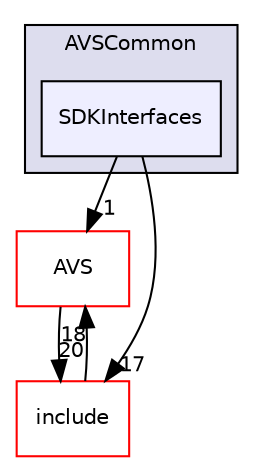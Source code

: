 digraph "/avs-cpp-sdk-tools/cm/autoCM_publicRepo/avs-device-sdk/AVSCommon/SDKInterfaces/test/AVSCommon/SDKInterfaces" {
  compound=true
  node [ fontsize="10", fontname="Helvetica"];
  edge [ labelfontsize="10", labelfontname="Helvetica"];
  subgraph clusterdir_779cd95c25bfd22c62255d2dc75909ee {
    graph [ bgcolor="#ddddee", pencolor="black", label="AVSCommon" fontname="Helvetica", fontsize="10", URL="dir_779cd95c25bfd22c62255d2dc75909ee.html"]
  dir_fd08e2d492364730d424f6256176d09b [shape=box, label="SDKInterfaces", style="filled", fillcolor="#eeeeff", pencolor="black", URL="dir_fd08e2d492364730d424f6256176d09b.html"];
  }
  dir_80711c2a226d5fced33fce22558d3784 [shape=box label="AVS" fillcolor="white" style="filled" color="red" URL="dir_80711c2a226d5fced33fce22558d3784.html"];
  dir_17341252d14ec499eb3e1f7903ffcdf5 [shape=box label="include" fillcolor="white" style="filled" color="red" URL="dir_17341252d14ec499eb3e1f7903ffcdf5.html"];
  dir_80711c2a226d5fced33fce22558d3784->dir_17341252d14ec499eb3e1f7903ffcdf5 [headlabel="20", labeldistance=1.5 headhref="dir_000010_000064.html"];
  dir_17341252d14ec499eb3e1f7903ffcdf5->dir_80711c2a226d5fced33fce22558d3784 [headlabel="18", labeldistance=1.5 headhref="dir_000064_000010.html"];
  dir_fd08e2d492364730d424f6256176d09b->dir_80711c2a226d5fced33fce22558d3784 [headlabel="1", labeldistance=1.5 headhref="dir_000023_000010.html"];
  dir_fd08e2d492364730d424f6256176d09b->dir_17341252d14ec499eb3e1f7903ffcdf5 [headlabel="17", labeldistance=1.5 headhref="dir_000023_000064.html"];
}
